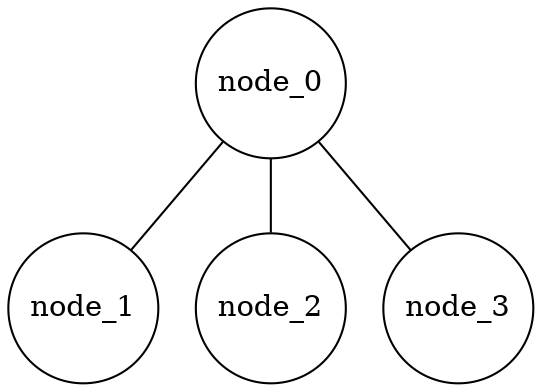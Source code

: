 graph "test_graph" {
  overlap="scale"
  node[class="node", shape="ellipse", width="1", height="1", fixedsize="true"];
  edge[class="edge"];
  "node_0" -- "node_1"
  "node_0" -- "node_2"
  "node_0" -- "node_3"
} 
